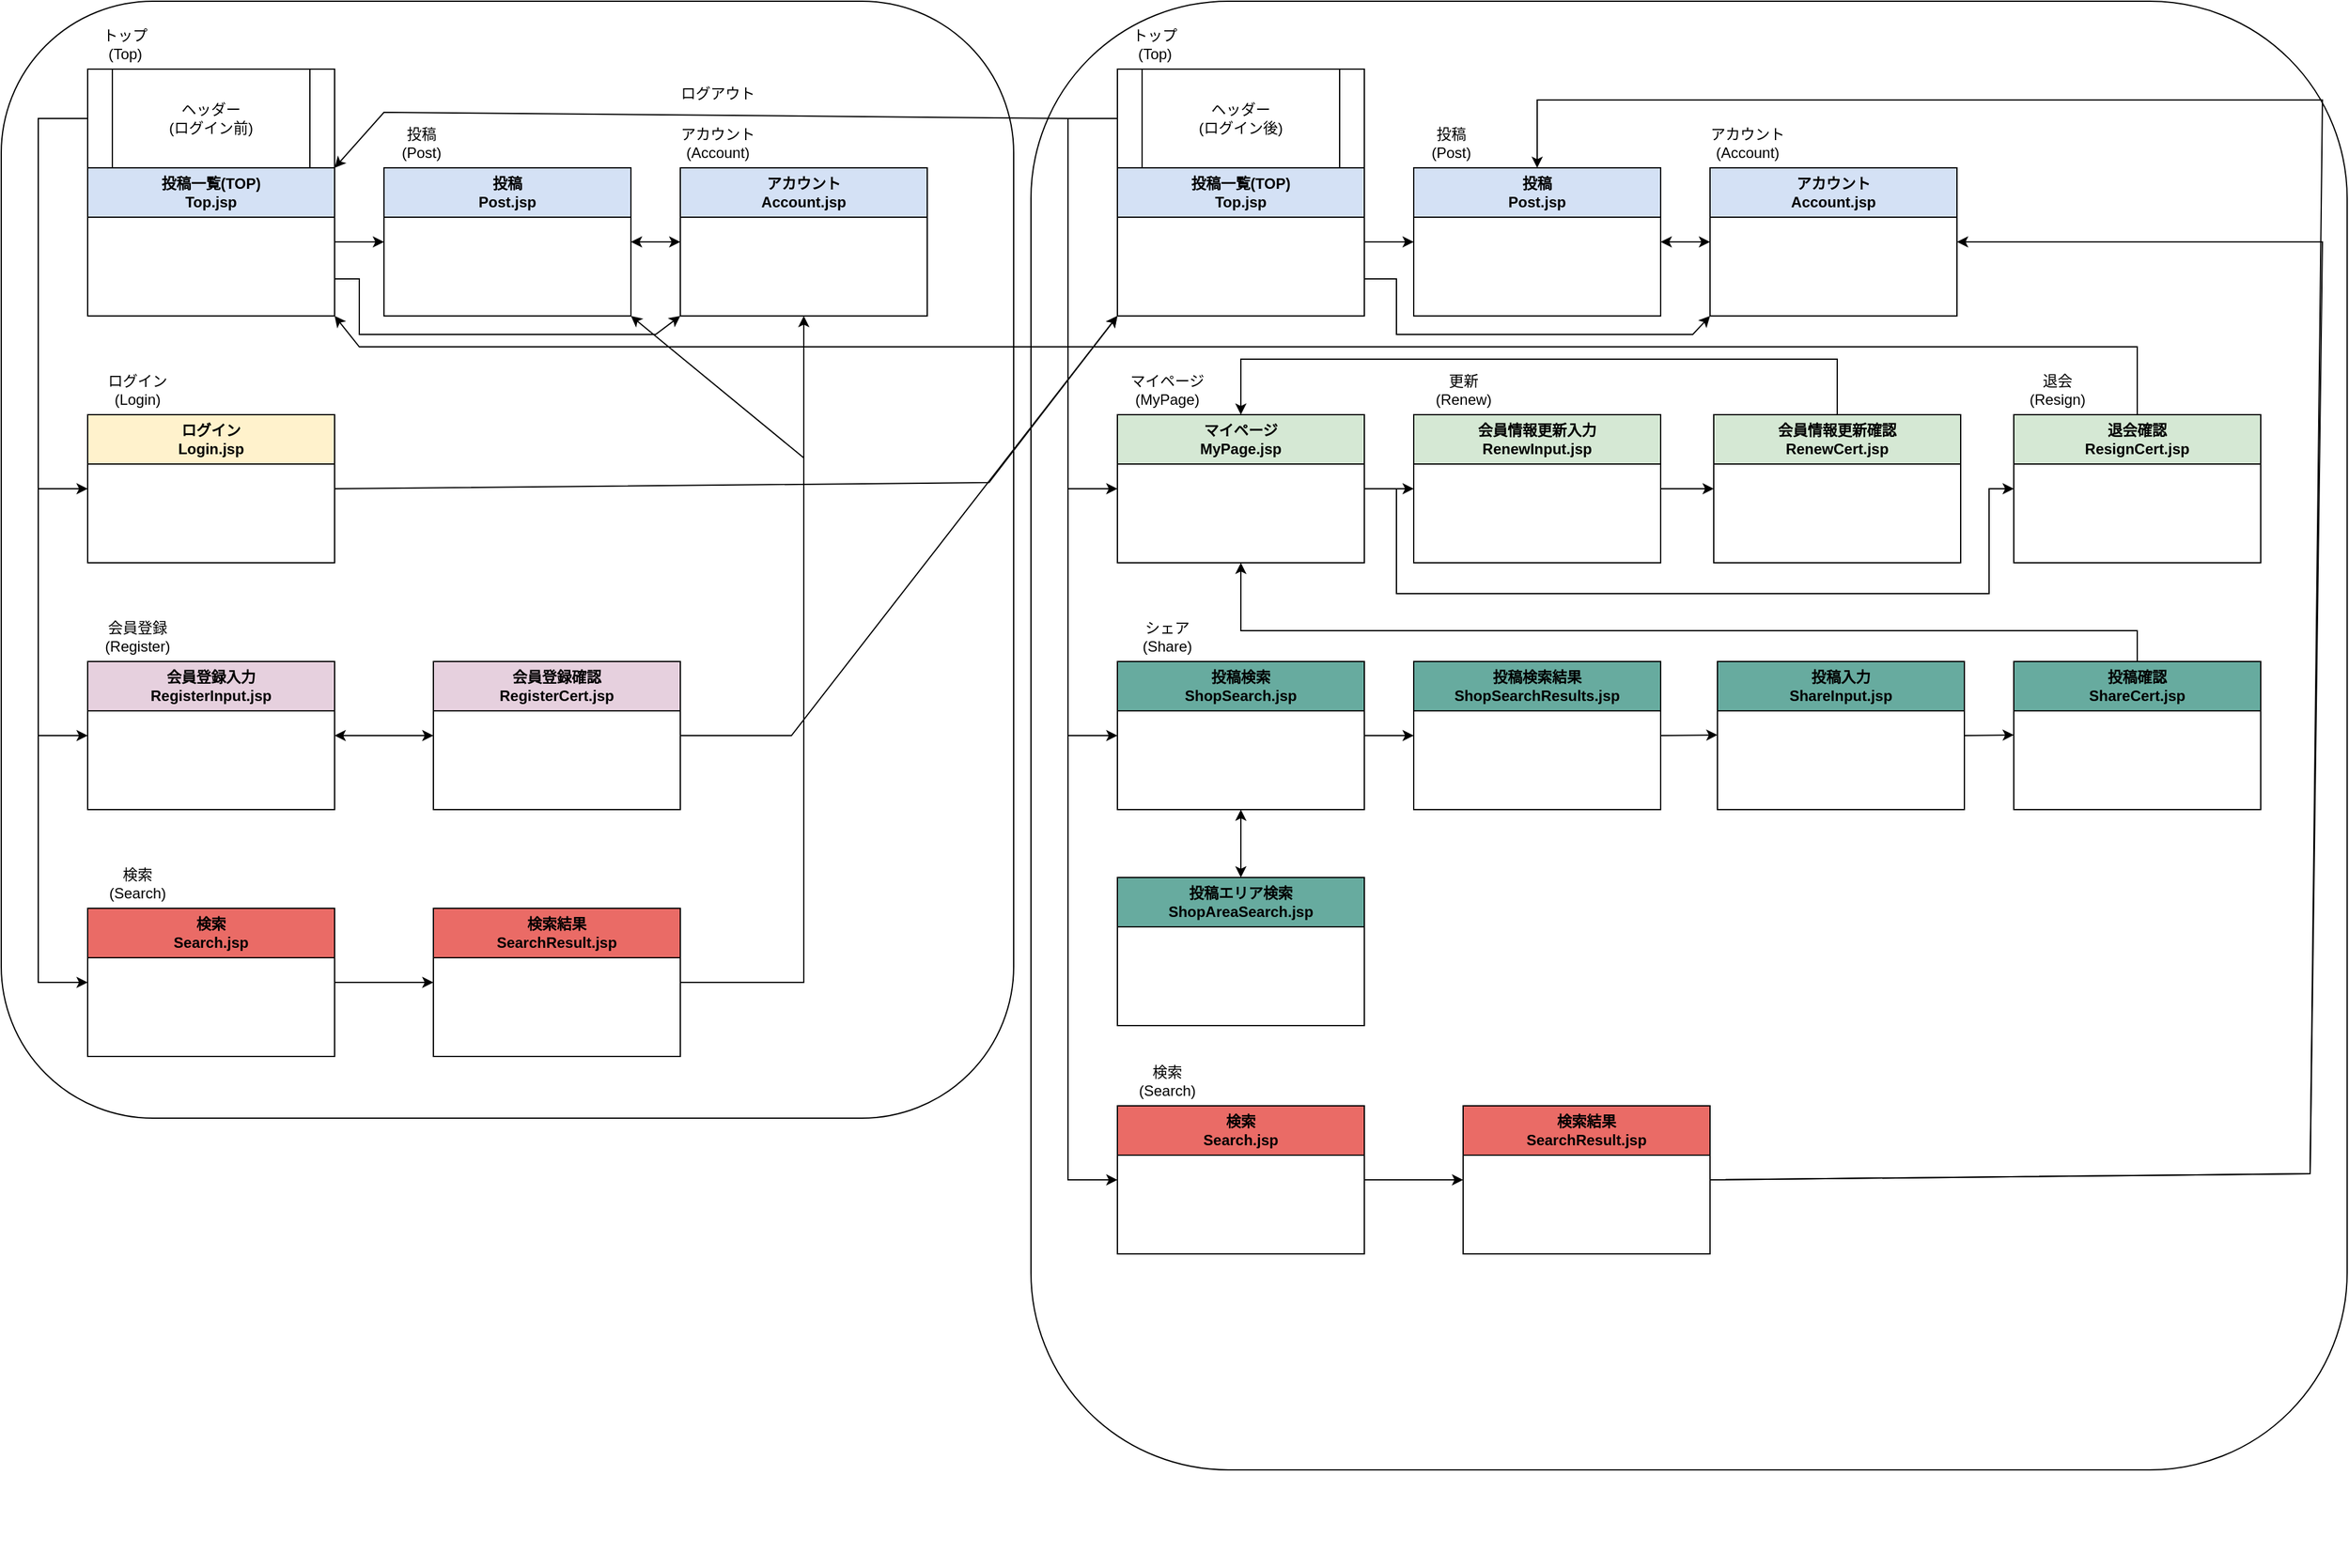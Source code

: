 <mxfile version="22.1.16" type="device">
  <diagram name="画面遷移図" id="Zf1cbtpL5ObGnyw4-pHp">
    <mxGraphModel dx="1454" dy="669" grid="1" gridSize="10" guides="1" tooltips="1" connect="1" arrows="1" fold="1" page="1" pageScale="1" pageWidth="827" pageHeight="1169" math="0" shadow="0">
      <root>
        <mxCell id="0" />
        <mxCell id="1" parent="0" />
        <mxCell id="yZ3HZV2NWuu0baif_4Iz-23" value="" style="rounded=1;whiteSpace=wrap;html=1;" parent="1" vertex="1">
          <mxGeometry x="834" width="1066" height="1190" as="geometry" />
        </mxCell>
        <mxCell id="yZ3HZV2NWuu0baif_4Iz-3" value="" style="rounded=1;whiteSpace=wrap;html=1;" parent="1" vertex="1">
          <mxGeometry width="820" height="905" as="geometry" />
        </mxCell>
        <mxCell id="xfxah3-7R1RmtUgbSzIK-27" value="アカウント&lt;br&gt;Account.jsp" style="swimlane;whiteSpace=wrap;html=1;startSize=40;fillColor=#D4E1F5;" parent="1" vertex="1">
          <mxGeometry x="550" y="135" width="200" height="120" as="geometry" />
        </mxCell>
        <mxCell id="xfxah3-7R1RmtUgbSzIK-32" value="検索&lt;br&gt;Search.jsp" style="swimlane;whiteSpace=wrap;html=1;startSize=40;fillColor=#EA6B66;" parent="1" vertex="1">
          <mxGeometry x="70" y="735" width="200" height="120" as="geometry" />
        </mxCell>
        <mxCell id="xfxah3-7R1RmtUgbSzIK-40" value="ログイン&lt;br&gt;Login.jsp" style="swimlane;whiteSpace=wrap;html=1;startSize=40;fillColor=#FFF2CC;" parent="1" vertex="1">
          <mxGeometry x="70" y="335" width="200" height="120" as="geometry" />
        </mxCell>
        <mxCell id="xfxah3-7R1RmtUgbSzIK-42" value="投稿検索結果&lt;br&gt;ShopSearchResults.jsp" style="swimlane;whiteSpace=wrap;html=1;startSize=40;fillColor=#67AB9F;" parent="1" vertex="1">
          <mxGeometry x="1144" y="535" width="200" height="120" as="geometry" />
        </mxCell>
        <mxCell id="xfxah3-7R1RmtUgbSzIK-43" value="投稿入力&lt;br&gt;ShareInput.jsp" style="swimlane;whiteSpace=wrap;html=1;startSize=40;fillColor=#67AB9F;" parent="1" vertex="1">
          <mxGeometry x="1390" y="535" width="200" height="120" as="geometry" />
        </mxCell>
        <mxCell id="xfxah3-7R1RmtUgbSzIK-44" value="投稿確認&lt;br&gt;ShareCert.jsp" style="swimlane;whiteSpace=wrap;html=1;startSize=40;fillColor=#67AB9F;" parent="1" vertex="1">
          <mxGeometry x="1630" y="535" width="200" height="120" as="geometry" />
        </mxCell>
        <mxCell id="kpwchj45we_QdPZ6QJO9-1" value="会員登録入力&lt;br&gt;RegisterInput.jsp" style="swimlane;whiteSpace=wrap;html=1;startSize=40;fillColor=#E6D0DE;" parent="1" vertex="1">
          <mxGeometry x="70" y="535" width="200" height="120" as="geometry" />
        </mxCell>
        <mxCell id="kpwchj45we_QdPZ6QJO9-2" value="会員登録確認&lt;br&gt;RegisterCert.jsp" style="swimlane;whiteSpace=wrap;html=1;startSize=40;fillColor=#E6D0DE;" parent="1" vertex="1">
          <mxGeometry x="350" y="535" width="200" height="120" as="geometry" />
        </mxCell>
        <mxCell id="kpwchj45we_QdPZ6QJO9-4" value="" style="endArrow=classic;html=1;rounded=0;entryX=0;entryY=0.5;entryDx=0;entryDy=0;exitX=0;exitY=0.5;exitDx=0;exitDy=0;" parent="1" source="yZ3HZV2NWuu0baif_4Iz-4" target="xfxah3-7R1RmtUgbSzIK-32" edge="1">
          <mxGeometry width="50" height="50" relative="1" as="geometry">
            <mxPoint x="70" y="215" as="sourcePoint" />
            <mxPoint x="30" y="175" as="targetPoint" />
            <Array as="points">
              <mxPoint x="30" y="95" />
              <mxPoint x="30" y="215" />
              <mxPoint x="30" y="795" />
            </Array>
          </mxGeometry>
        </mxCell>
        <mxCell id="kpwchj45we_QdPZ6QJO9-5" value="" style="endArrow=classic;startArrow=classic;html=1;rounded=0;exitX=1;exitY=0.5;exitDx=0;exitDy=0;entryX=0;entryY=0.5;entryDx=0;entryDy=0;" parent="1" source="kpwchj45we_QdPZ6QJO9-1" target="kpwchj45we_QdPZ6QJO9-2" edge="1">
          <mxGeometry width="50" height="50" relative="1" as="geometry">
            <mxPoint x="-480" y="1205" as="sourcePoint" />
            <mxPoint x="-440" y="1205" as="targetPoint" />
          </mxGeometry>
        </mxCell>
        <mxCell id="kpwchj45we_QdPZ6QJO9-8" value="検索結果&lt;br&gt;SearchResult.jsp" style="swimlane;whiteSpace=wrap;html=1;startSize=40;fillColor=#EA6B66;" parent="1" vertex="1">
          <mxGeometry x="350" y="735" width="200" height="120" as="geometry" />
        </mxCell>
        <mxCell id="kpwchj45we_QdPZ6QJO9-9" value="投稿検索&lt;br&gt;ShopSearch.jsp" style="swimlane;whiteSpace=wrap;html=1;startSize=40;fillColor=#67AB9F;" parent="1" vertex="1">
          <mxGeometry x="904" y="535" width="200" height="120" as="geometry" />
        </mxCell>
        <mxCell id="kpwchj45we_QdPZ6QJO9-13" value="" style="endArrow=classic;html=1;rounded=0;entryX=0;entryY=0.5;entryDx=0;entryDy=0;exitX=1;exitY=0.5;exitDx=0;exitDy=0;" parent="1" source="xfxah3-7R1RmtUgbSzIK-32" target="kpwchj45we_QdPZ6QJO9-8" edge="1">
          <mxGeometry width="50" height="50" relative="1" as="geometry">
            <mxPoint x="1010" y="945" as="sourcePoint" />
            <mxPoint x="1060" y="895" as="targetPoint" />
          </mxGeometry>
        </mxCell>
        <mxCell id="yZ3HZV2NWuu0baif_4Iz-1" value="会員登録&lt;br&gt;(Register)" style="text;html=1;align=center;verticalAlign=middle;resizable=0;points=[];autosize=1;strokeColor=none;fillColor=none;" parent="1" vertex="1">
          <mxGeometry x="70" y="495" width="80" height="40" as="geometry" />
        </mxCell>
        <mxCell id="yZ3HZV2NWuu0baif_4Iz-4" value="ヘッダー&lt;br&gt;(ログイン前)" style="shape=process;whiteSpace=wrap;html=1;backgroundOutline=1;" parent="1" vertex="1">
          <mxGeometry x="70" y="55" width="200" height="80" as="geometry" />
        </mxCell>
        <mxCell id="yZ3HZV2NWuu0baif_4Iz-5" value="ログイン&lt;br&gt;(Login)" style="text;html=1;align=center;verticalAlign=middle;resizable=0;points=[];autosize=1;strokeColor=none;fillColor=none;" parent="1" vertex="1">
          <mxGeometry x="75" y="295" width="70" height="40" as="geometry" />
        </mxCell>
        <mxCell id="yZ3HZV2NWuu0baif_4Iz-6" value="" style="endArrow=classic;html=1;rounded=0;exitX=0;exitY=0.5;exitDx=0;exitDy=0;entryX=0;entryY=0.5;entryDx=0;entryDy=0;" parent="1" source="yZ3HZV2NWuu0baif_4Iz-4" target="xfxah3-7R1RmtUgbSzIK-40" edge="1">
          <mxGeometry width="50" height="50" relative="1" as="geometry">
            <mxPoint x="810" y="325" as="sourcePoint" />
            <mxPoint x="70" y="405" as="targetPoint" />
            <Array as="points">
              <mxPoint x="30" y="95" />
              <mxPoint x="30" y="395" />
            </Array>
          </mxGeometry>
        </mxCell>
        <mxCell id="yZ3HZV2NWuu0baif_4Iz-7" value="" style="endArrow=classic;html=1;rounded=0;entryX=0;entryY=0.5;entryDx=0;entryDy=0;exitX=0;exitY=0.5;exitDx=0;exitDy=0;" parent="1" source="yZ3HZV2NWuu0baif_4Iz-4" target="kpwchj45we_QdPZ6QJO9-1" edge="1">
          <mxGeometry width="50" height="50" relative="1" as="geometry">
            <mxPoint x="70" y="215" as="sourcePoint" />
            <mxPoint x="80" y="415" as="targetPoint" />
            <Array as="points">
              <mxPoint x="30" y="95" />
              <mxPoint x="30" y="215" />
              <mxPoint x="30" y="595" />
            </Array>
          </mxGeometry>
        </mxCell>
        <mxCell id="yZ3HZV2NWuu0baif_4Iz-9" value="検索&lt;br&gt;(Search)" style="text;html=1;align=center;verticalAlign=middle;resizable=0;points=[];autosize=1;strokeColor=none;fillColor=none;" parent="1" vertex="1">
          <mxGeometry x="75" y="695" width="70" height="40" as="geometry" />
        </mxCell>
        <mxCell id="yZ3HZV2NWuu0baif_4Iz-10" value="投稿一覧(TOP)&lt;br&gt;Top.jsp" style="swimlane;whiteSpace=wrap;html=1;startSize=40;fillColor=#D4E1F5;" parent="1" vertex="1">
          <mxGeometry x="70" y="135" width="200" height="120" as="geometry" />
        </mxCell>
        <mxCell id="yZ3HZV2NWuu0baif_4Iz-11" value="トップ&lt;br&gt;(Top)" style="text;html=1;align=center;verticalAlign=middle;resizable=0;points=[];autosize=1;strokeColor=none;fillColor=none;" parent="1" vertex="1">
          <mxGeometry x="70" y="15" width="60" height="40" as="geometry" />
        </mxCell>
        <mxCell id="yZ3HZV2NWuu0baif_4Iz-13" value="アカウント&lt;br&gt;(Account)" style="text;html=1;align=center;verticalAlign=middle;resizable=0;points=[];autosize=1;strokeColor=none;fillColor=none;" parent="1" vertex="1">
          <mxGeometry x="540" y="95" width="80" height="40" as="geometry" />
        </mxCell>
        <mxCell id="yZ3HZV2NWuu0baif_4Iz-14" value="" style="endArrow=classic;html=1;rounded=0;" parent="1" edge="1">
          <mxGeometry width="50" height="50" relative="1" as="geometry">
            <mxPoint x="870" y="1260" as="sourcePoint" />
            <mxPoint x="870" y="1260" as="targetPoint" />
          </mxGeometry>
        </mxCell>
        <mxCell id="yZ3HZV2NWuu0baif_4Iz-15" value="投稿&lt;br&gt;Post.jsp" style="swimlane;whiteSpace=wrap;html=1;startSize=40;fillColor=#D4E1F5;" parent="1" vertex="1">
          <mxGeometry x="310" y="135" width="200" height="120" as="geometry" />
        </mxCell>
        <mxCell id="yZ3HZV2NWuu0baif_4Iz-16" value="投稿&lt;br&gt;(Post)" style="text;html=1;align=center;verticalAlign=middle;resizable=0;points=[];autosize=1;strokeColor=none;fillColor=none;" parent="1" vertex="1">
          <mxGeometry x="310" y="95" width="60" height="40" as="geometry" />
        </mxCell>
        <mxCell id="yZ3HZV2NWuu0baif_4Iz-17" value="" style="endArrow=classic;html=1;rounded=0;exitX=1;exitY=0.5;exitDx=0;exitDy=0;" parent="1" source="yZ3HZV2NWuu0baif_4Iz-10" edge="1">
          <mxGeometry width="50" height="50" relative="1" as="geometry">
            <mxPoint x="810" y="225" as="sourcePoint" />
            <mxPoint x="310" y="195" as="targetPoint" />
          </mxGeometry>
        </mxCell>
        <mxCell id="yZ3HZV2NWuu0baif_4Iz-18" value="" style="endArrow=classic;startArrow=classic;html=1;rounded=0;exitX=1;exitY=0.5;exitDx=0;exitDy=0;" parent="1" source="yZ3HZV2NWuu0baif_4Iz-15" edge="1">
          <mxGeometry width="50" height="50" relative="1" as="geometry">
            <mxPoint x="810" y="225" as="sourcePoint" />
            <mxPoint x="550" y="195" as="targetPoint" />
          </mxGeometry>
        </mxCell>
        <mxCell id="yZ3HZV2NWuu0baif_4Iz-24" value="アカウント&lt;br&gt;Account.jsp" style="swimlane;whiteSpace=wrap;html=1;startSize=40;fillColor=#D4E1F5;" parent="1" vertex="1">
          <mxGeometry x="1384" y="135" width="200" height="120" as="geometry" />
        </mxCell>
        <mxCell id="yZ3HZV2NWuu0baif_4Iz-25" value="検索&lt;br&gt;Search.jsp" style="swimlane;whiteSpace=wrap;html=1;startSize=40;fillColor=#EA6B66;" parent="1" vertex="1">
          <mxGeometry x="904" y="895" width="200" height="120" as="geometry" />
        </mxCell>
        <mxCell id="yZ3HZV2NWuu0baif_4Iz-31" value="検索結果&lt;br&gt;SearchResult.jsp" style="swimlane;whiteSpace=wrap;html=1;startSize=40;fillColor=#EA6B66;" parent="1" vertex="1">
          <mxGeometry x="1184" y="895" width="200" height="120" as="geometry" />
        </mxCell>
        <mxCell id="yZ3HZV2NWuu0baif_4Iz-32" value="" style="endArrow=classic;html=1;rounded=0;entryX=0;entryY=0.5;entryDx=0;entryDy=0;exitX=1;exitY=0.5;exitDx=0;exitDy=0;" parent="1" source="yZ3HZV2NWuu0baif_4Iz-25" target="yZ3HZV2NWuu0baif_4Iz-31" edge="1">
          <mxGeometry width="50" height="50" relative="1" as="geometry">
            <mxPoint x="1844" y="945" as="sourcePoint" />
            <mxPoint x="1894" y="895" as="targetPoint" />
          </mxGeometry>
        </mxCell>
        <mxCell id="yZ3HZV2NWuu0baif_4Iz-34" value="ヘッダー&lt;br&gt;(ログイン後)" style="shape=process;whiteSpace=wrap;html=1;backgroundOutline=1;" parent="1" vertex="1">
          <mxGeometry x="904" y="55" width="200" height="80" as="geometry" />
        </mxCell>
        <mxCell id="yZ3HZV2NWuu0baif_4Iz-35" value="ログアウト" style="text;html=1;align=center;verticalAlign=middle;resizable=0;points=[];autosize=1;strokeColor=none;fillColor=none;" parent="1" vertex="1">
          <mxGeometry x="540" y="60" width="80" height="30" as="geometry" />
        </mxCell>
        <mxCell id="yZ3HZV2NWuu0baif_4Iz-36" value="" style="endArrow=classic;html=1;rounded=0;exitX=0;exitY=0.5;exitDx=0;exitDy=0;entryX=1;entryY=0;entryDx=0;entryDy=0;" parent="1" source="yZ3HZV2NWuu0baif_4Iz-34" target="yZ3HZV2NWuu0baif_4Iz-10" edge="1">
          <mxGeometry width="50" height="50" relative="1" as="geometry">
            <mxPoint x="1644" y="325" as="sourcePoint" />
            <mxPoint x="904" y="405" as="targetPoint" />
            <Array as="points">
              <mxPoint x="864" y="95" />
              <mxPoint x="310" y="90" />
            </Array>
          </mxGeometry>
        </mxCell>
        <mxCell id="yZ3HZV2NWuu0baif_4Iz-37" value="" style="endArrow=classic;html=1;rounded=0;entryX=0;entryY=0.5;entryDx=0;entryDy=0;exitX=0;exitY=0.5;exitDx=0;exitDy=0;" parent="1" source="yZ3HZV2NWuu0baif_4Iz-34" edge="1" target="yZ3HZV2NWuu0baif_4Iz-25">
          <mxGeometry width="50" height="50" relative="1" as="geometry">
            <mxPoint x="904.0" y="295" as="sourcePoint" />
            <mxPoint x="904.0" y="795" as="targetPoint" />
            <Array as="points">
              <mxPoint x="864" y="95" />
              <mxPoint x="864" y="295" />
              <mxPoint x="864" y="415" />
              <mxPoint x="864" y="955" />
            </Array>
          </mxGeometry>
        </mxCell>
        <mxCell id="yZ3HZV2NWuu0baif_4Iz-38" value="検索&lt;br&gt;(Search)" style="text;html=1;align=center;verticalAlign=middle;resizable=0;points=[];autosize=1;strokeColor=none;fillColor=none;" parent="1" vertex="1">
          <mxGeometry x="909" y="855" width="70" height="40" as="geometry" />
        </mxCell>
        <mxCell id="yZ3HZV2NWuu0baif_4Iz-39" value="投稿一覧(TOP)&lt;br&gt;Top.jsp" style="swimlane;whiteSpace=wrap;html=1;startSize=40;fillColor=#D4E1F5;" parent="1" vertex="1">
          <mxGeometry x="904" y="135" width="200" height="120" as="geometry" />
        </mxCell>
        <mxCell id="yZ3HZV2NWuu0baif_4Iz-40" value="トップ&lt;br&gt;(Top)" style="text;html=1;align=center;verticalAlign=middle;resizable=0;points=[];autosize=1;strokeColor=none;fillColor=none;" parent="1" vertex="1">
          <mxGeometry x="904" y="15" width="60" height="40" as="geometry" />
        </mxCell>
        <mxCell id="yZ3HZV2NWuu0baif_4Iz-41" value="アカウント&lt;br&gt;(Account)" style="text;html=1;align=center;verticalAlign=middle;resizable=0;points=[];autosize=1;strokeColor=none;fillColor=none;" parent="1" vertex="1">
          <mxGeometry x="1374" y="95" width="80" height="40" as="geometry" />
        </mxCell>
        <mxCell id="yZ3HZV2NWuu0baif_4Iz-42" value="投稿&lt;br&gt;Post.jsp" style="swimlane;whiteSpace=wrap;html=1;startSize=40;fillColor=#D4E1F5;" parent="1" vertex="1">
          <mxGeometry x="1144" y="135" width="200" height="120" as="geometry" />
        </mxCell>
        <mxCell id="yZ3HZV2NWuu0baif_4Iz-43" value="投稿&lt;br&gt;(Post)" style="text;html=1;align=center;verticalAlign=middle;resizable=0;points=[];autosize=1;strokeColor=none;fillColor=none;" parent="1" vertex="1">
          <mxGeometry x="1144" y="95" width="60" height="40" as="geometry" />
        </mxCell>
        <mxCell id="yZ3HZV2NWuu0baif_4Iz-44" value="" style="endArrow=classic;html=1;rounded=0;exitX=1;exitY=0.5;exitDx=0;exitDy=0;" parent="1" source="yZ3HZV2NWuu0baif_4Iz-39" edge="1">
          <mxGeometry width="50" height="50" relative="1" as="geometry">
            <mxPoint x="1644" y="225" as="sourcePoint" />
            <mxPoint x="1144" y="195" as="targetPoint" />
          </mxGeometry>
        </mxCell>
        <mxCell id="yZ3HZV2NWuu0baif_4Iz-45" value="" style="endArrow=classic;startArrow=classic;html=1;rounded=0;exitX=1;exitY=0.5;exitDx=0;exitDy=0;" parent="1" source="yZ3HZV2NWuu0baif_4Iz-42" edge="1">
          <mxGeometry width="50" height="50" relative="1" as="geometry">
            <mxPoint x="1644" y="225" as="sourcePoint" />
            <mxPoint x="1384" y="195" as="targetPoint" />
          </mxGeometry>
        </mxCell>
        <mxCell id="yZ3HZV2NWuu0baif_4Iz-47" value="マイページ&lt;br&gt;MyPage.jsp" style="swimlane;whiteSpace=wrap;html=1;startSize=40;fillColor=#D5E8D4;" parent="1" vertex="1">
          <mxGeometry x="904" y="335" width="200" height="120" as="geometry" />
        </mxCell>
        <mxCell id="yZ3HZV2NWuu0baif_4Iz-48" value="マイページ&lt;br&gt;(MyPage)" style="text;html=1;align=center;verticalAlign=middle;resizable=0;points=[];autosize=1;strokeColor=none;fillColor=none;" parent="1" vertex="1">
          <mxGeometry x="904" y="295" width="80" height="40" as="geometry" />
        </mxCell>
        <mxCell id="yZ3HZV2NWuu0baif_4Iz-49" value="" style="endArrow=classic;html=1;rounded=0;exitX=0;exitY=0.5;exitDx=0;exitDy=0;entryX=0;entryY=0.5;entryDx=0;entryDy=0;" parent="1" target="yZ3HZV2NWuu0baif_4Iz-47" edge="1">
          <mxGeometry width="50" height="50" relative="1" as="geometry">
            <mxPoint x="904" y="95" as="sourcePoint" />
            <mxPoint x="904" y="405" as="targetPoint" />
            <Array as="points">
              <mxPoint x="864" y="95" />
              <mxPoint x="864" y="395" />
            </Array>
          </mxGeometry>
        </mxCell>
        <mxCell id="yZ3HZV2NWuu0baif_4Iz-50" value="" style="endArrow=classic;html=1;rounded=0;entryX=0;entryY=1;entryDx=0;entryDy=0;exitX=1;exitY=0.5;exitDx=0;exitDy=0;" parent="1" source="xfxah3-7R1RmtUgbSzIK-40" target="yZ3HZV2NWuu0baif_4Iz-39" edge="1">
          <mxGeometry width="50" height="50" relative="1" as="geometry">
            <mxPoint x="270" y="410" as="sourcePoint" />
            <mxPoint x="990" y="280" as="targetPoint" />
            <Array as="points">
              <mxPoint x="800" y="390" />
            </Array>
          </mxGeometry>
        </mxCell>
        <mxCell id="yZ3HZV2NWuu0baif_4Iz-51" value="" style="endArrow=classic;html=1;rounded=0;entryX=0;entryY=1;entryDx=0;entryDy=0;exitX=1;exitY=0.5;exitDx=0;exitDy=0;" parent="1" source="kpwchj45we_QdPZ6QJO9-2" target="yZ3HZV2NWuu0baif_4Iz-39" edge="1">
          <mxGeometry width="50" height="50" relative="1" as="geometry">
            <mxPoint x="940" y="330" as="sourcePoint" />
            <mxPoint x="990" y="280" as="targetPoint" />
            <Array as="points">
              <mxPoint x="640" y="595" />
            </Array>
          </mxGeometry>
        </mxCell>
        <mxCell id="yZ3HZV2NWuu0baif_4Iz-53" value="会員情報更新確認&lt;br&gt;RenewCert.jsp" style="swimlane;whiteSpace=wrap;html=1;startSize=40;fillColor=#D5E8D4;" parent="1" vertex="1">
          <mxGeometry x="1387" y="335" width="200" height="120" as="geometry" />
        </mxCell>
        <mxCell id="yZ3HZV2NWuu0baif_4Iz-54" value="退会確認&lt;br&gt;ResignCert.jsp" style="swimlane;whiteSpace=wrap;html=1;startSize=40;fillColor=#D5E8D4;" parent="1" vertex="1">
          <mxGeometry x="1630" y="335" width="200" height="120" as="geometry" />
        </mxCell>
        <mxCell id="yZ3HZV2NWuu0baif_4Iz-56" value="会員情報更新入力&lt;br&gt;RenewInput.jsp" style="swimlane;whiteSpace=wrap;html=1;startSize=40;fillColor=#D5E8D4;" parent="1" vertex="1">
          <mxGeometry x="1144" y="335" width="200" height="120" as="geometry" />
        </mxCell>
        <mxCell id="yZ3HZV2NWuu0baif_4Iz-58" value="更新&lt;br&gt;(Renew)" style="text;html=1;align=center;verticalAlign=middle;resizable=0;points=[];autosize=1;strokeColor=none;fillColor=none;" parent="1" vertex="1">
          <mxGeometry x="1149" y="295" width="70" height="40" as="geometry" />
        </mxCell>
        <mxCell id="yZ3HZV2NWuu0baif_4Iz-59" value="退会&lt;br&gt;(Resign)" style="text;html=1;align=center;verticalAlign=middle;resizable=0;points=[];autosize=1;strokeColor=none;fillColor=none;" parent="1" vertex="1">
          <mxGeometry x="1630" y="295" width="70" height="40" as="geometry" />
        </mxCell>
        <mxCell id="yZ3HZV2NWuu0baif_4Iz-60" value="" style="endArrow=classic;html=1;rounded=0;entryX=0;entryY=0.5;entryDx=0;entryDy=0;exitX=1;exitY=0.5;exitDx=0;exitDy=0;" parent="1" source="yZ3HZV2NWuu0baif_4Iz-47" target="yZ3HZV2NWuu0baif_4Iz-56" edge="1">
          <mxGeometry width="50" height="50" relative="1" as="geometry">
            <mxPoint x="970" y="420" as="sourcePoint" />
            <mxPoint x="1020" y="370" as="targetPoint" />
          </mxGeometry>
        </mxCell>
        <mxCell id="yZ3HZV2NWuu0baif_4Iz-61" value="" style="endArrow=classic;html=1;rounded=0;entryX=0;entryY=0.5;entryDx=0;entryDy=0;exitX=1;exitY=0.5;exitDx=0;exitDy=0;" parent="1" source="yZ3HZV2NWuu0baif_4Iz-56" target="yZ3HZV2NWuu0baif_4Iz-53" edge="1">
          <mxGeometry width="50" height="50" relative="1" as="geometry">
            <mxPoint x="1114" y="405" as="sourcePoint" />
            <mxPoint x="1154" y="405" as="targetPoint" />
          </mxGeometry>
        </mxCell>
        <mxCell id="yZ3HZV2NWuu0baif_4Iz-62" value="" style="endArrow=classic;html=1;rounded=0;entryX=0.5;entryY=0;entryDx=0;entryDy=0;exitX=0.5;exitY=0;exitDx=0;exitDy=0;" parent="1" source="yZ3HZV2NWuu0baif_4Iz-53" target="yZ3HZV2NWuu0baif_4Iz-47" edge="1">
          <mxGeometry width="50" height="50" relative="1" as="geometry">
            <mxPoint x="1354" y="405" as="sourcePoint" />
            <mxPoint x="1397" y="405" as="targetPoint" />
            <Array as="points">
              <mxPoint x="1487" y="290" />
              <mxPoint x="1004" y="290" />
            </Array>
          </mxGeometry>
        </mxCell>
        <mxCell id="yZ3HZV2NWuu0baif_4Iz-63" value="" style="endArrow=classic;html=1;rounded=0;exitX=1;exitY=0.5;exitDx=0;exitDy=0;entryX=0;entryY=0.5;entryDx=0;entryDy=0;" parent="1" source="yZ3HZV2NWuu0baif_4Iz-47" target="yZ3HZV2NWuu0baif_4Iz-54" edge="1">
          <mxGeometry width="50" height="50" relative="1" as="geometry">
            <mxPoint x="970" y="420" as="sourcePoint" />
            <mxPoint x="1020" y="370" as="targetPoint" />
            <Array as="points">
              <mxPoint x="1130" y="395" />
              <mxPoint x="1130" y="480" />
              <mxPoint x="1610" y="480" />
              <mxPoint x="1610" y="395" />
            </Array>
          </mxGeometry>
        </mxCell>
        <mxCell id="yZ3HZV2NWuu0baif_4Iz-64" value="" style="endArrow=classic;html=1;rounded=0;exitX=0.5;exitY=0;exitDx=0;exitDy=0;entryX=1;entryY=1;entryDx=0;entryDy=0;" parent="1" source="yZ3HZV2NWuu0baif_4Iz-54" target="yZ3HZV2NWuu0baif_4Iz-10" edge="1">
          <mxGeometry width="50" height="50" relative="1" as="geometry">
            <mxPoint x="870" y="360" as="sourcePoint" />
            <mxPoint x="920" y="310" as="targetPoint" />
            <Array as="points">
              <mxPoint x="1730" y="280" />
              <mxPoint x="290" y="280" />
            </Array>
          </mxGeometry>
        </mxCell>
        <mxCell id="yZ3HZV2NWuu0baif_4Iz-65" value="シェア&lt;br&gt;(Share)" style="text;html=1;align=center;verticalAlign=middle;resizable=0;points=[];autosize=1;strokeColor=none;fillColor=none;" parent="1" vertex="1">
          <mxGeometry x="914" y="495" width="60" height="40" as="geometry" />
        </mxCell>
        <mxCell id="yZ3HZV2NWuu0baif_4Iz-67" value="" style="endArrow=classic;html=1;rounded=0;exitX=0;exitY=0.5;exitDx=0;exitDy=0;entryX=0;entryY=0.5;entryDx=0;entryDy=0;" parent="1" target="kpwchj45we_QdPZ6QJO9-9" edge="1">
          <mxGeometry width="50" height="50" relative="1" as="geometry">
            <mxPoint x="904" y="95" as="sourcePoint" />
            <mxPoint x="904" y="395" as="targetPoint" />
            <Array as="points">
              <mxPoint x="864" y="95" />
              <mxPoint x="864" y="395" />
              <mxPoint x="864" y="595" />
            </Array>
          </mxGeometry>
        </mxCell>
        <mxCell id="yZ3HZV2NWuu0baif_4Iz-68" value="" style="endArrow=classic;html=1;rounded=0;entryX=0;entryY=0.5;entryDx=0;entryDy=0;exitX=1;exitY=0.5;exitDx=0;exitDy=0;" parent="1" source="kpwchj45we_QdPZ6QJO9-9" target="xfxah3-7R1RmtUgbSzIK-42" edge="1">
          <mxGeometry width="50" height="50" relative="1" as="geometry">
            <mxPoint x="900" y="640" as="sourcePoint" />
            <mxPoint x="950" y="590" as="targetPoint" />
          </mxGeometry>
        </mxCell>
        <mxCell id="yZ3HZV2NWuu0baif_4Iz-69" value="" style="endArrow=classic;html=1;rounded=0;entryX=0;entryY=0.5;entryDx=0;entryDy=0;exitX=1;exitY=0.5;exitDx=0;exitDy=0;" parent="1" source="xfxah3-7R1RmtUgbSzIK-42" edge="1">
          <mxGeometry width="50" height="50" relative="1" as="geometry">
            <mxPoint x="1350" y="594.5" as="sourcePoint" />
            <mxPoint x="1390" y="594.5" as="targetPoint" />
          </mxGeometry>
        </mxCell>
        <mxCell id="yZ3HZV2NWuu0baif_4Iz-70" value="" style="endArrow=classic;html=1;rounded=0;entryX=0;entryY=0.5;entryDx=0;entryDy=0;" parent="1" edge="1">
          <mxGeometry width="50" height="50" relative="1" as="geometry">
            <mxPoint x="1590" y="595" as="sourcePoint" />
            <mxPoint x="1630" y="594.5" as="targetPoint" />
          </mxGeometry>
        </mxCell>
        <mxCell id="yZ3HZV2NWuu0baif_4Iz-71" value="" style="endArrow=classic;html=1;rounded=0;entryX=0.5;entryY=1;entryDx=0;entryDy=0;exitX=0.5;exitY=0;exitDx=0;exitDy=0;" parent="1" source="xfxah3-7R1RmtUgbSzIK-44" target="yZ3HZV2NWuu0baif_4Iz-47" edge="1">
          <mxGeometry width="50" height="50" relative="1" as="geometry">
            <mxPoint x="800" y="600" as="sourcePoint" />
            <mxPoint x="850" y="550" as="targetPoint" />
            <Array as="points">
              <mxPoint x="1730" y="510" />
              <mxPoint x="1004" y="510" />
            </Array>
          </mxGeometry>
        </mxCell>
        <mxCell id="34MRN842YaA_ZK-uZQyV-1" value="" style="endArrow=classic;html=1;rounded=0;exitX=1;exitY=0.5;exitDx=0;exitDy=0;entryX=0.5;entryY=1;entryDx=0;entryDy=0;" parent="1" source="kpwchj45we_QdPZ6QJO9-8" target="xfxah3-7R1RmtUgbSzIK-27" edge="1">
          <mxGeometry width="50" height="50" relative="1" as="geometry">
            <mxPoint x="800" y="480" as="sourcePoint" />
            <mxPoint x="850" y="430" as="targetPoint" />
            <Array as="points">
              <mxPoint x="650" y="795" />
            </Array>
          </mxGeometry>
        </mxCell>
        <mxCell id="34MRN842YaA_ZK-uZQyV-2" value="" style="endArrow=classic;html=1;rounded=0;exitX=1;exitY=0.5;exitDx=0;exitDy=0;entryX=1;entryY=1;entryDx=0;entryDy=0;" parent="1" target="yZ3HZV2NWuu0baif_4Iz-15" edge="1">
          <mxGeometry width="50" height="50" relative="1" as="geometry">
            <mxPoint x="550" y="795" as="sourcePoint" />
            <mxPoint x="650" y="255" as="targetPoint" />
            <Array as="points">
              <mxPoint x="650" y="795" />
              <mxPoint x="650" y="370" />
            </Array>
          </mxGeometry>
        </mxCell>
        <mxCell id="34MRN842YaA_ZK-uZQyV-3" value="" style="endArrow=classic;html=1;rounded=0;exitX=1;exitY=0.5;exitDx=0;exitDy=0;entryX=1;entryY=0.5;entryDx=0;entryDy=0;" parent="1" source="yZ3HZV2NWuu0baif_4Iz-31" target="yZ3HZV2NWuu0baif_4Iz-24" edge="1">
          <mxGeometry width="50" height="50" relative="1" as="geometry">
            <mxPoint x="1290" y="480" as="sourcePoint" />
            <mxPoint x="1340" y="430" as="targetPoint" />
            <Array as="points">
              <mxPoint x="1870" y="950" />
              <mxPoint x="1880" y="195" />
            </Array>
          </mxGeometry>
        </mxCell>
        <mxCell id="34MRN842YaA_ZK-uZQyV-5" value="" style="endArrow=classic;html=1;rounded=0;exitX=1;exitY=0.5;exitDx=0;exitDy=0;entryX=0.5;entryY=0;entryDx=0;entryDy=0;" parent="1" source="yZ3HZV2NWuu0baif_4Iz-31" target="yZ3HZV2NWuu0baif_4Iz-42" edge="1">
          <mxGeometry width="50" height="50" relative="1" as="geometry">
            <mxPoint x="1290" y="480" as="sourcePoint" />
            <mxPoint x="1340" y="430" as="targetPoint" />
            <Array as="points">
              <mxPoint x="1870" y="950" />
              <mxPoint x="1880" y="80" />
              <mxPoint x="1244" y="80" />
            </Array>
          </mxGeometry>
        </mxCell>
        <mxCell id="-BkxO4y4kKHGHMX-gwIY-1" value="" style="endArrow=classic;html=1;rounded=0;exitX=1;exitY=0.75;exitDx=0;exitDy=0;entryX=0;entryY=1;entryDx=0;entryDy=0;" parent="1" source="yZ3HZV2NWuu0baif_4Iz-10" target="xfxah3-7R1RmtUgbSzIK-27" edge="1">
          <mxGeometry width="50" height="50" relative="1" as="geometry">
            <mxPoint x="900" y="450" as="sourcePoint" />
            <mxPoint x="950" y="400" as="targetPoint" />
            <Array as="points">
              <mxPoint x="290" y="225" />
              <mxPoint x="290" y="270" />
              <mxPoint x="530" y="270" />
            </Array>
          </mxGeometry>
        </mxCell>
        <mxCell id="-BkxO4y4kKHGHMX-gwIY-2" value="" style="endArrow=classic;html=1;rounded=0;entryX=0;entryY=1;entryDx=0;entryDy=0;exitX=1;exitY=0.75;exitDx=0;exitDy=0;" parent="1" source="yZ3HZV2NWuu0baif_4Iz-39" target="yZ3HZV2NWuu0baif_4Iz-24" edge="1">
          <mxGeometry width="50" height="50" relative="1" as="geometry">
            <mxPoint x="900" y="450" as="sourcePoint" />
            <mxPoint x="950" y="400" as="targetPoint" />
            <Array as="points">
              <mxPoint x="1130" y="225" />
              <mxPoint x="1130" y="270" />
              <mxPoint x="1370" y="270" />
            </Array>
          </mxGeometry>
        </mxCell>
        <mxCell id="hBkxSTXXGzb-Q6NL44ei-1" value="投稿エリア検索&lt;br&gt;ShopAreaSearch.jsp" style="swimlane;whiteSpace=wrap;html=1;startSize=40;fillColor=#67AB9F;" vertex="1" parent="1">
          <mxGeometry x="904" y="710" width="200" height="120" as="geometry" />
        </mxCell>
        <mxCell id="hBkxSTXXGzb-Q6NL44ei-4" value="" style="endArrow=classic;startArrow=classic;html=1;rounded=0;entryX=0.5;entryY=1;entryDx=0;entryDy=0;exitX=0.5;exitY=0;exitDx=0;exitDy=0;" edge="1" parent="1" source="hBkxSTXXGzb-Q6NL44ei-1" target="kpwchj45we_QdPZ6QJO9-9">
          <mxGeometry width="50" height="50" relative="1" as="geometry">
            <mxPoint x="1270" y="800" as="sourcePoint" />
            <mxPoint x="1320" y="750" as="targetPoint" />
          </mxGeometry>
        </mxCell>
      </root>
    </mxGraphModel>
  </diagram>
</mxfile>
